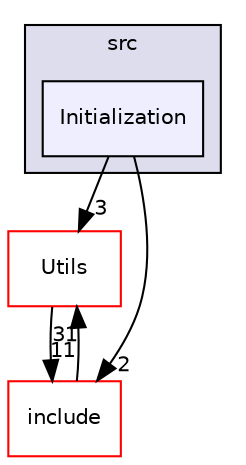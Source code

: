 digraph "/workplace/avs-device-sdk/AVSCommon/AVS/src/Initialization" {
  compound=true
  node [ fontsize="10", fontname="Helvetica"];
  edge [ labelfontsize="10", labelfontname="Helvetica"];
  subgraph clusterdir_d94cc11696d13ea67fe90a2d6eb692db {
    graph [ bgcolor="#ddddee", pencolor="black", label="src" fontname="Helvetica", fontsize="10", URL="dir_d94cc11696d13ea67fe90a2d6eb692db.html"]
  dir_2ca986bc936318d174f750e6a1188312 [shape=box, label="Initialization", style="filled", fillcolor="#eeeeff", pencolor="black", URL="dir_2ca986bc936318d174f750e6a1188312.html"];
  }
  dir_49dd3d9ac5586189aa170bac46425b9c [shape=box label="Utils" fillcolor="white" style="filled" color="red" URL="dir_49dd3d9ac5586189aa170bac46425b9c.html"];
  dir_a8d3deb3c1282038af9ce4454694c1e1 [shape=box label="include" fillcolor="white" style="filled" color="red" URL="dir_a8d3deb3c1282038af9ce4454694c1e1.html"];
  dir_2ca986bc936318d174f750e6a1188312->dir_49dd3d9ac5586189aa170bac46425b9c [headlabel="3", labeldistance=1.5 headhref="dir_000163_000167.html"];
  dir_2ca986bc936318d174f750e6a1188312->dir_a8d3deb3c1282038af9ce4454694c1e1 [headlabel="2", labeldistance=1.5 headhref="dir_000163_000144.html"];
  dir_49dd3d9ac5586189aa170bac46425b9c->dir_a8d3deb3c1282038af9ce4454694c1e1 [headlabel="11", labeldistance=1.5 headhref="dir_000167_000144.html"];
  dir_a8d3deb3c1282038af9ce4454694c1e1->dir_49dd3d9ac5586189aa170bac46425b9c [headlabel="31", labeldistance=1.5 headhref="dir_000144_000167.html"];
}
